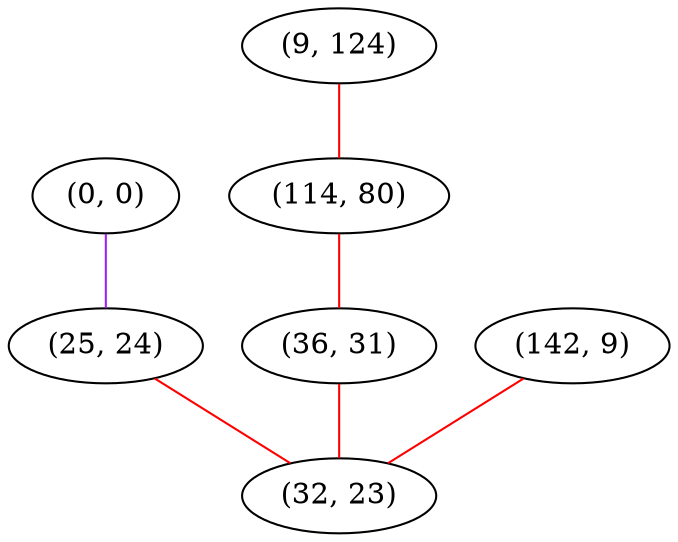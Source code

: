 graph "" {
"(0, 0)";
"(25, 24)";
"(9, 124)";
"(114, 80)";
"(36, 31)";
"(142, 9)";
"(32, 23)";
"(0, 0)" -- "(25, 24)"  [color=purple, key=0, weight=4];
"(25, 24)" -- "(32, 23)"  [color=red, key=0, weight=1];
"(9, 124)" -- "(114, 80)"  [color=red, key=0, weight=1];
"(114, 80)" -- "(36, 31)"  [color=red, key=0, weight=1];
"(36, 31)" -- "(32, 23)"  [color=red, key=0, weight=1];
"(142, 9)" -- "(32, 23)"  [color=red, key=0, weight=1];
}
